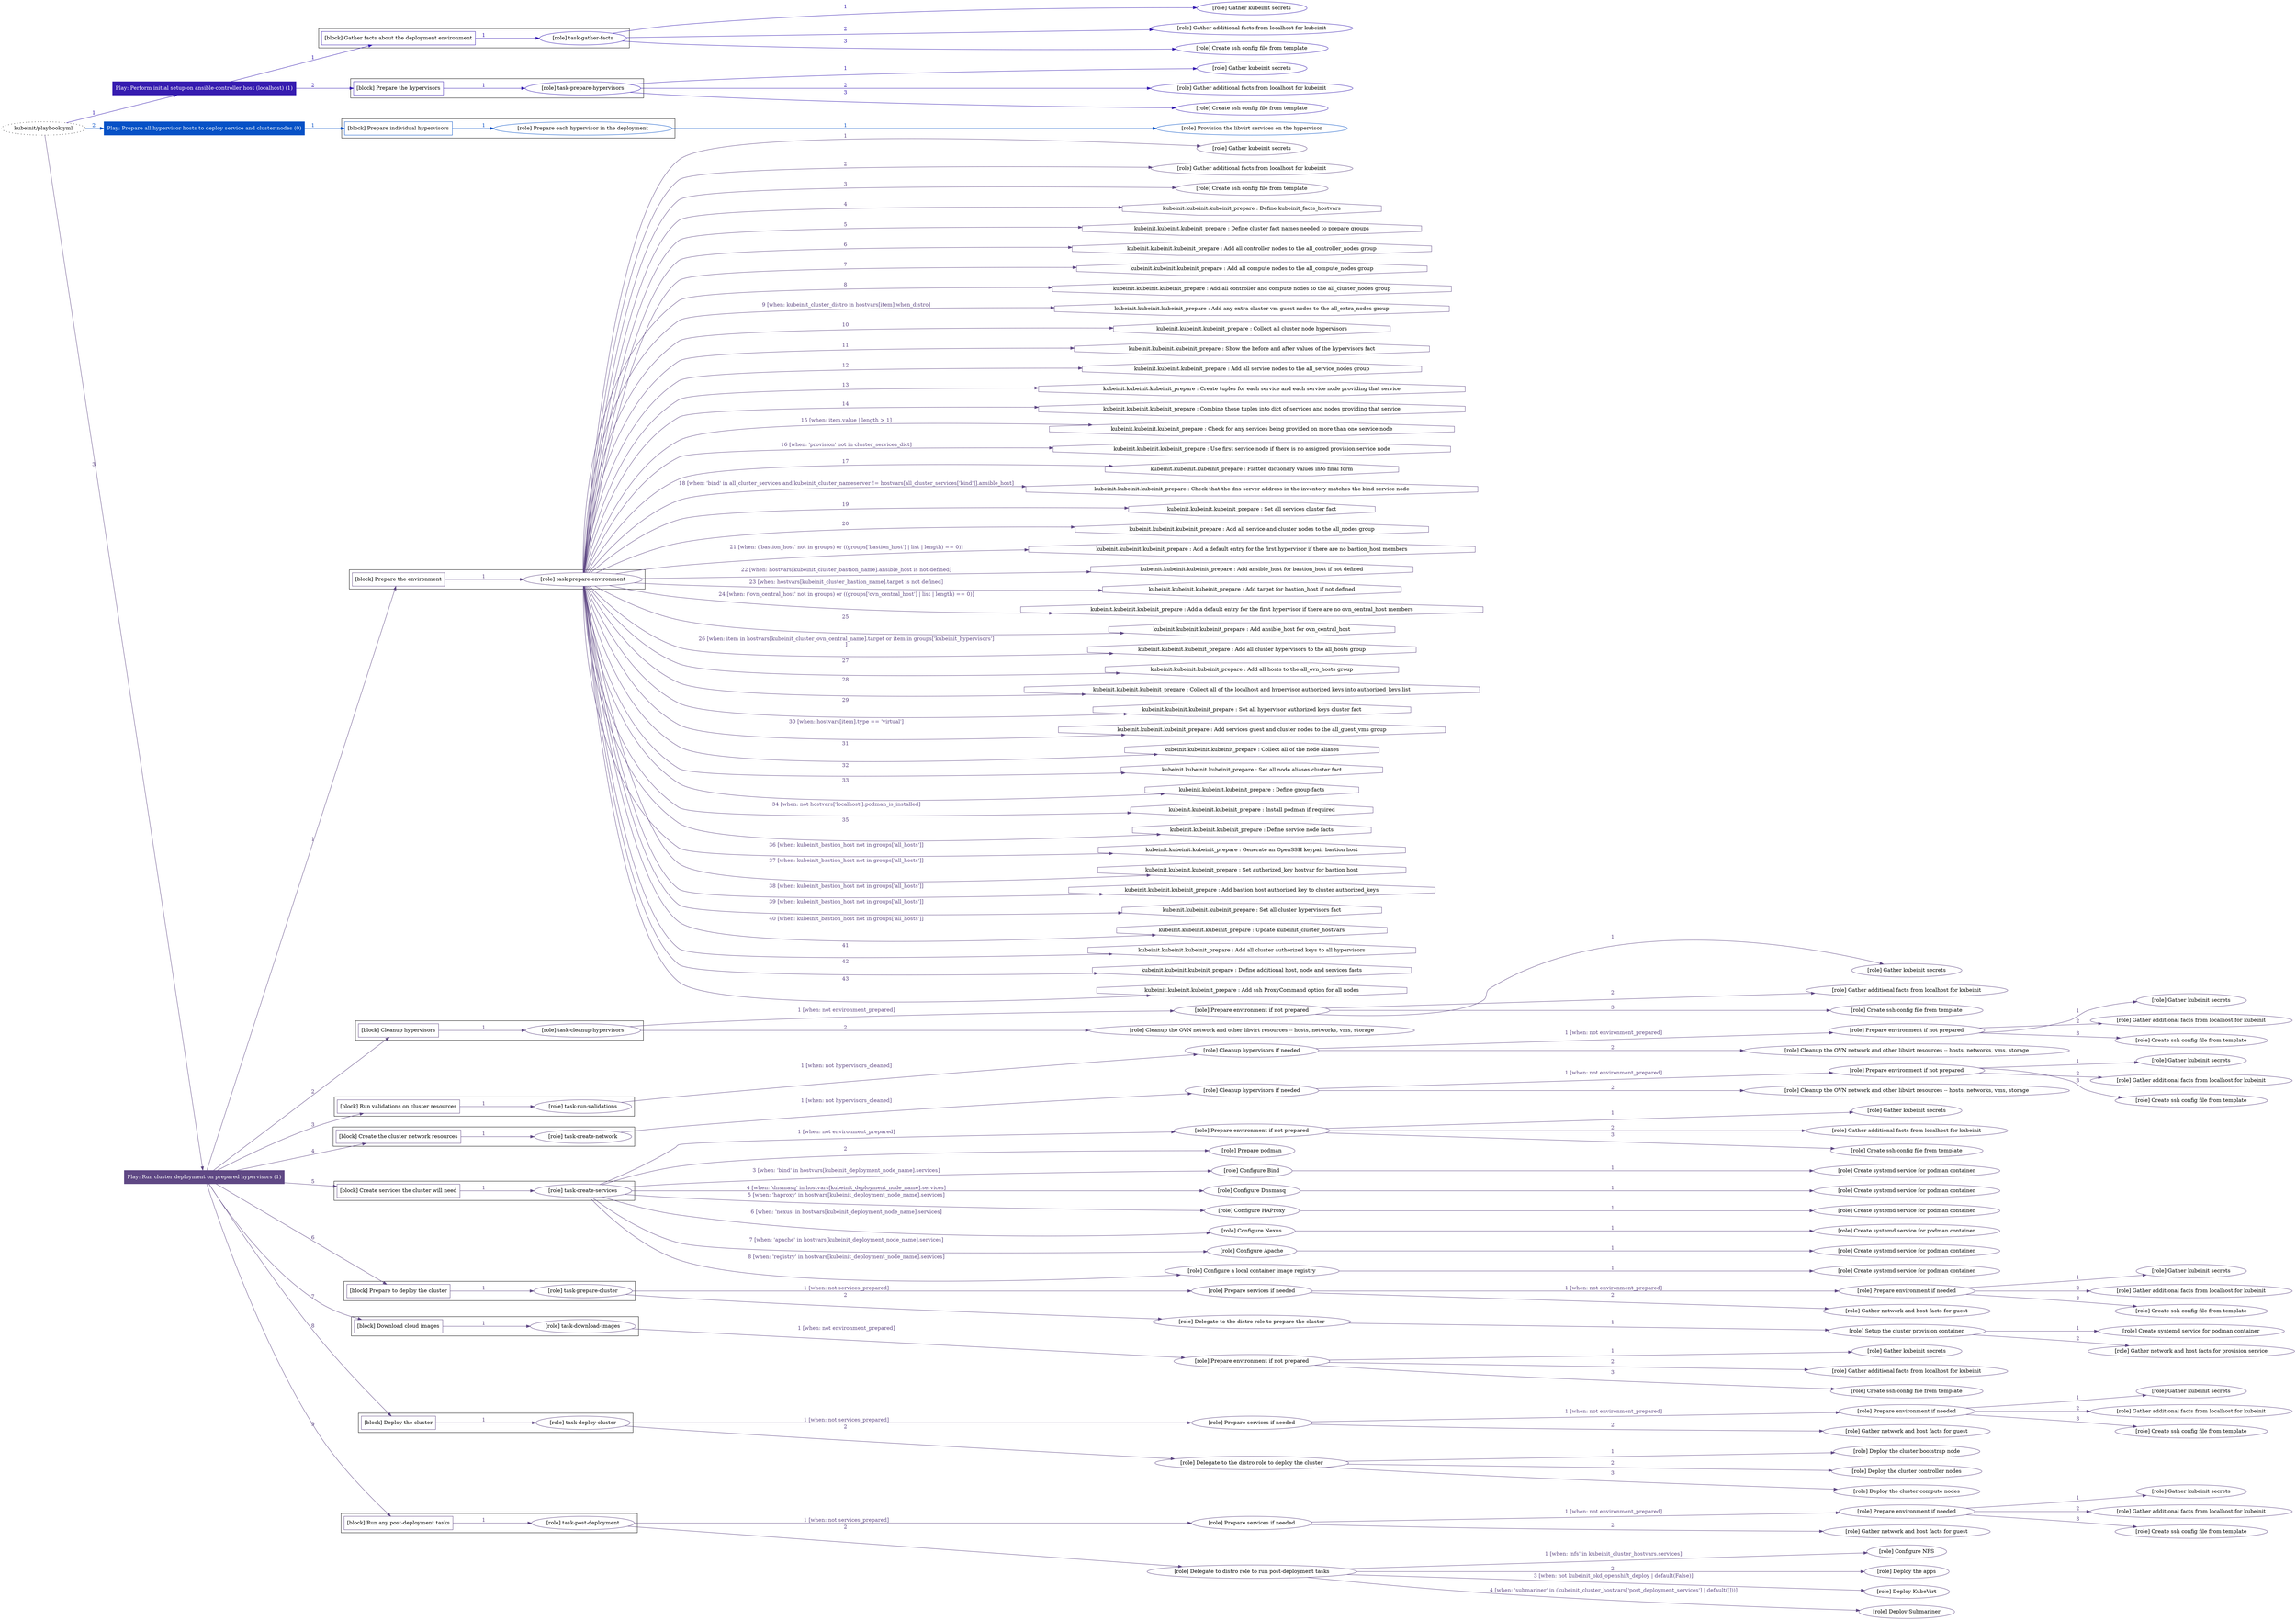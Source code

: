 digraph {
	graph [concentrate=true ordering=in rankdir=LR ratio=fill]
	edge [esep=5 sep=10]
	"kubeinit/playbook.yml" [URL="/home/runner/work/kubeinit/kubeinit/kubeinit/playbook.yml" id=playbook_eea79d3f style=dotted]
	play_3ccafed9 [label="Play: Perform initial setup on ansible-controller host (localhost) (1)" URL="/home/runner/work/kubeinit/kubeinit/kubeinit/playbook.yml" color="#361cb0" fontcolor="#ffffff" id=play_3ccafed9 shape=box style=filled tooltip=localhost]
	"kubeinit/playbook.yml" -> play_3ccafed9 [label="1 " color="#361cb0" fontcolor="#361cb0" id=edge_a2b86c3b labeltooltip="1 " tooltip="1 "]
	subgraph "Gather kubeinit secrets" {
		role_9bd454aa [label="[role] Gather kubeinit secrets" URL="/home/runner/.ansible/collections/ansible_collections/kubeinit/kubeinit/roles/kubeinit_prepare/tasks/gather_kubeinit_facts.yml" color="#361cb0" id=role_9bd454aa tooltip="Gather kubeinit secrets"]
	}
	subgraph "Gather additional facts from localhost for kubeinit" {
		role_723b84c3 [label="[role] Gather additional facts from localhost for kubeinit" URL="/home/runner/.ansible/collections/ansible_collections/kubeinit/kubeinit/roles/kubeinit_prepare/tasks/gather_kubeinit_facts.yml" color="#361cb0" id=role_723b84c3 tooltip="Gather additional facts from localhost for kubeinit"]
	}
	subgraph "Create ssh config file from template" {
		role_84c88e17 [label="[role] Create ssh config file from template" URL="/home/runner/.ansible/collections/ansible_collections/kubeinit/kubeinit/roles/kubeinit_prepare/tasks/gather_kubeinit_facts.yml" color="#361cb0" id=role_84c88e17 tooltip="Create ssh config file from template"]
	}
	subgraph "task-gather-facts" {
		role_aafa631b [label="[role] task-gather-facts" URL="/home/runner/work/kubeinit/kubeinit/kubeinit/playbook.yml" color="#361cb0" id=role_aafa631b tooltip="task-gather-facts"]
		role_aafa631b -> role_9bd454aa [label="1 " color="#361cb0" fontcolor="#361cb0" id=edge_9adccc3c labeltooltip="1 " tooltip="1 "]
		role_aafa631b -> role_723b84c3 [label="2 " color="#361cb0" fontcolor="#361cb0" id=edge_a73fa6a1 labeltooltip="2 " tooltip="2 "]
		role_aafa631b -> role_84c88e17 [label="3 " color="#361cb0" fontcolor="#361cb0" id=edge_424feed5 labeltooltip="3 " tooltip="3 "]
	}
	subgraph "Gather kubeinit secrets" {
		role_d54a0c15 [label="[role] Gather kubeinit secrets" URL="/home/runner/.ansible/collections/ansible_collections/kubeinit/kubeinit/roles/kubeinit_prepare/tasks/gather_kubeinit_facts.yml" color="#361cb0" id=role_d54a0c15 tooltip="Gather kubeinit secrets"]
	}
	subgraph "Gather additional facts from localhost for kubeinit" {
		role_c7854660 [label="[role] Gather additional facts from localhost for kubeinit" URL="/home/runner/.ansible/collections/ansible_collections/kubeinit/kubeinit/roles/kubeinit_prepare/tasks/gather_kubeinit_facts.yml" color="#361cb0" id=role_c7854660 tooltip="Gather additional facts from localhost for kubeinit"]
	}
	subgraph "Create ssh config file from template" {
		role_43650f70 [label="[role] Create ssh config file from template" URL="/home/runner/.ansible/collections/ansible_collections/kubeinit/kubeinit/roles/kubeinit_prepare/tasks/gather_kubeinit_facts.yml" color="#361cb0" id=role_43650f70 tooltip="Create ssh config file from template"]
	}
	subgraph "task-prepare-hypervisors" {
		role_88186672 [label="[role] task-prepare-hypervisors" URL="/home/runner/work/kubeinit/kubeinit/kubeinit/playbook.yml" color="#361cb0" id=role_88186672 tooltip="task-prepare-hypervisors"]
		role_88186672 -> role_d54a0c15 [label="1 " color="#361cb0" fontcolor="#361cb0" id=edge_2719a051 labeltooltip="1 " tooltip="1 "]
		role_88186672 -> role_c7854660 [label="2 " color="#361cb0" fontcolor="#361cb0" id=edge_3ce441f7 labeltooltip="2 " tooltip="2 "]
		role_88186672 -> role_43650f70 [label="3 " color="#361cb0" fontcolor="#361cb0" id=edge_abf0038f labeltooltip="3 " tooltip="3 "]
	}
	subgraph "Play: Perform initial setup on ansible-controller host (localhost) (1)" {
		play_3ccafed9 -> block_797ccebf [label=1 color="#361cb0" fontcolor="#361cb0" id=edge_919d9ba8 labeltooltip=1 tooltip=1]
		subgraph cluster_block_797ccebf {
			block_797ccebf [label="[block] Gather facts about the deployment environment" URL="/home/runner/work/kubeinit/kubeinit/kubeinit/playbook.yml" color="#361cb0" id=block_797ccebf labeltooltip="Gather facts about the deployment environment" shape=box tooltip="Gather facts about the deployment environment"]
			block_797ccebf -> role_aafa631b [label="1 " color="#361cb0" fontcolor="#361cb0" id=edge_7c9e5df2 labeltooltip="1 " tooltip="1 "]
		}
		play_3ccafed9 -> block_be3063b6 [label=2 color="#361cb0" fontcolor="#361cb0" id=edge_3463fc84 labeltooltip=2 tooltip=2]
		subgraph cluster_block_be3063b6 {
			block_be3063b6 [label="[block] Prepare the hypervisors" URL="/home/runner/work/kubeinit/kubeinit/kubeinit/playbook.yml" color="#361cb0" id=block_be3063b6 labeltooltip="Prepare the hypervisors" shape=box tooltip="Prepare the hypervisors"]
			block_be3063b6 -> role_88186672 [label="1 " color="#361cb0" fontcolor="#361cb0" id=edge_401cac2c labeltooltip="1 " tooltip="1 "]
		}
	}
	play_30c664fb [label="Play: Prepare all hypervisor hosts to deploy service and cluster nodes (0)" URL="/home/runner/work/kubeinit/kubeinit/kubeinit/playbook.yml" color="#0651c6" fontcolor="#ffffff" id=play_30c664fb shape=box style=filled tooltip="Play: Prepare all hypervisor hosts to deploy service and cluster nodes (0)"]
	"kubeinit/playbook.yml" -> play_30c664fb [label="2 " color="#0651c6" fontcolor="#0651c6" id=edge_03757398 labeltooltip="2 " tooltip="2 "]
	subgraph "Provision the libvirt services on the hypervisor" {
		role_cf3220ba [label="[role] Provision the libvirt services on the hypervisor" URL="/home/runner/.ansible/collections/ansible_collections/kubeinit/kubeinit/roles/kubeinit_prepare/tasks/prepare_hypervisor.yml" color="#0651c6" id=role_cf3220ba tooltip="Provision the libvirt services on the hypervisor"]
	}
	subgraph "Prepare each hypervisor in the deployment" {
		role_c9c33ebb [label="[role] Prepare each hypervisor in the deployment" URL="/home/runner/work/kubeinit/kubeinit/kubeinit/playbook.yml" color="#0651c6" id=role_c9c33ebb tooltip="Prepare each hypervisor in the deployment"]
		role_c9c33ebb -> role_cf3220ba [label="1 " color="#0651c6" fontcolor="#0651c6" id=edge_e49aff44 labeltooltip="1 " tooltip="1 "]
	}
	subgraph "Play: Prepare all hypervisor hosts to deploy service and cluster nodes (0)" {
		play_30c664fb -> block_5665b98c [label=1 color="#0651c6" fontcolor="#0651c6" id=edge_81a78a09 labeltooltip=1 tooltip=1]
		subgraph cluster_block_5665b98c {
			block_5665b98c [label="[block] Prepare individual hypervisors" URL="/home/runner/work/kubeinit/kubeinit/kubeinit/playbook.yml" color="#0651c6" id=block_5665b98c labeltooltip="Prepare individual hypervisors" shape=box tooltip="Prepare individual hypervisors"]
			block_5665b98c -> role_c9c33ebb [label="1 " color="#0651c6" fontcolor="#0651c6" id=edge_31613cc8 labeltooltip="1 " tooltip="1 "]
		}
	}
	play_ce50e749 [label="Play: Run cluster deployment on prepared hypervisors (1)" URL="/home/runner/work/kubeinit/kubeinit/kubeinit/playbook.yml" color="#5f4884" fontcolor="#ffffff" id=play_ce50e749 shape=box style=filled tooltip=localhost]
	"kubeinit/playbook.yml" -> play_ce50e749 [label="3 " color="#5f4884" fontcolor="#5f4884" id=edge_e9831218 labeltooltip="3 " tooltip="3 "]
	subgraph "Gather kubeinit secrets" {
		role_3eaca3ce [label="[role] Gather kubeinit secrets" URL="/home/runner/.ansible/collections/ansible_collections/kubeinit/kubeinit/roles/kubeinit_prepare/tasks/gather_kubeinit_facts.yml" color="#5f4884" id=role_3eaca3ce tooltip="Gather kubeinit secrets"]
	}
	subgraph "Gather additional facts from localhost for kubeinit" {
		role_507ef0ee [label="[role] Gather additional facts from localhost for kubeinit" URL="/home/runner/.ansible/collections/ansible_collections/kubeinit/kubeinit/roles/kubeinit_prepare/tasks/gather_kubeinit_facts.yml" color="#5f4884" id=role_507ef0ee tooltip="Gather additional facts from localhost for kubeinit"]
	}
	subgraph "Create ssh config file from template" {
		role_11e716b5 [label="[role] Create ssh config file from template" URL="/home/runner/.ansible/collections/ansible_collections/kubeinit/kubeinit/roles/kubeinit_prepare/tasks/gather_kubeinit_facts.yml" color="#5f4884" id=role_11e716b5 tooltip="Create ssh config file from template"]
	}
	subgraph "task-prepare-environment" {
		role_f5ef92c1 [label="[role] task-prepare-environment" URL="/home/runner/work/kubeinit/kubeinit/kubeinit/playbook.yml" color="#5f4884" id=role_f5ef92c1 tooltip="task-prepare-environment"]
		role_f5ef92c1 -> role_3eaca3ce [label="1 " color="#5f4884" fontcolor="#5f4884" id=edge_5a3a82aa labeltooltip="1 " tooltip="1 "]
		role_f5ef92c1 -> role_507ef0ee [label="2 " color="#5f4884" fontcolor="#5f4884" id=edge_cdeef64e labeltooltip="2 " tooltip="2 "]
		role_f5ef92c1 -> role_11e716b5 [label="3 " color="#5f4884" fontcolor="#5f4884" id=edge_4b6eb72d labeltooltip="3 " tooltip="3 "]
		task_7ca575eb [label="kubeinit.kubeinit.kubeinit_prepare : Define kubeinit_facts_hostvars" URL="/home/runner/.ansible/collections/ansible_collections/kubeinit/kubeinit/roles/kubeinit_prepare/tasks/main.yml" color="#5f4884" id=task_7ca575eb shape=octagon tooltip="kubeinit.kubeinit.kubeinit_prepare : Define kubeinit_facts_hostvars"]
		role_f5ef92c1 -> task_7ca575eb [label="4 " color="#5f4884" fontcolor="#5f4884" id=edge_6e9e3c2c labeltooltip="4 " tooltip="4 "]
		task_e8152014 [label="kubeinit.kubeinit.kubeinit_prepare : Define cluster fact names needed to prepare groups" URL="/home/runner/.ansible/collections/ansible_collections/kubeinit/kubeinit/roles/kubeinit_prepare/tasks/main.yml" color="#5f4884" id=task_e8152014 shape=octagon tooltip="kubeinit.kubeinit.kubeinit_prepare : Define cluster fact names needed to prepare groups"]
		role_f5ef92c1 -> task_e8152014 [label="5 " color="#5f4884" fontcolor="#5f4884" id=edge_0131435e labeltooltip="5 " tooltip="5 "]
		task_028f0104 [label="kubeinit.kubeinit.kubeinit_prepare : Add all controller nodes to the all_controller_nodes group" URL="/home/runner/.ansible/collections/ansible_collections/kubeinit/kubeinit/roles/kubeinit_prepare/tasks/prepare_groups.yml" color="#5f4884" id=task_028f0104 shape=octagon tooltip="kubeinit.kubeinit.kubeinit_prepare : Add all controller nodes to the all_controller_nodes group"]
		role_f5ef92c1 -> task_028f0104 [label="6 " color="#5f4884" fontcolor="#5f4884" id=edge_30b68f8a labeltooltip="6 " tooltip="6 "]
		task_fd3b0000 [label="kubeinit.kubeinit.kubeinit_prepare : Add all compute nodes to the all_compute_nodes group" URL="/home/runner/.ansible/collections/ansible_collections/kubeinit/kubeinit/roles/kubeinit_prepare/tasks/prepare_groups.yml" color="#5f4884" id=task_fd3b0000 shape=octagon tooltip="kubeinit.kubeinit.kubeinit_prepare : Add all compute nodes to the all_compute_nodes group"]
		role_f5ef92c1 -> task_fd3b0000 [label="7 " color="#5f4884" fontcolor="#5f4884" id=edge_d4a98c7e labeltooltip="7 " tooltip="7 "]
		task_68d7d4d7 [label="kubeinit.kubeinit.kubeinit_prepare : Add all controller and compute nodes to the all_cluster_nodes group" URL="/home/runner/.ansible/collections/ansible_collections/kubeinit/kubeinit/roles/kubeinit_prepare/tasks/prepare_groups.yml" color="#5f4884" id=task_68d7d4d7 shape=octagon tooltip="kubeinit.kubeinit.kubeinit_prepare : Add all controller and compute nodes to the all_cluster_nodes group"]
		role_f5ef92c1 -> task_68d7d4d7 [label="8 " color="#5f4884" fontcolor="#5f4884" id=edge_5ab04845 labeltooltip="8 " tooltip="8 "]
		task_e3904bd7 [label="kubeinit.kubeinit.kubeinit_prepare : Add any extra cluster vm guest nodes to the all_extra_nodes group" URL="/home/runner/.ansible/collections/ansible_collections/kubeinit/kubeinit/roles/kubeinit_prepare/tasks/prepare_groups.yml" color="#5f4884" id=task_e3904bd7 shape=octagon tooltip="kubeinit.kubeinit.kubeinit_prepare : Add any extra cluster vm guest nodes to the all_extra_nodes group"]
		role_f5ef92c1 -> task_e3904bd7 [label="9 [when: kubeinit_cluster_distro in hostvars[item].when_distro]" color="#5f4884" fontcolor="#5f4884" id=edge_b406a584 labeltooltip="9 [when: kubeinit_cluster_distro in hostvars[item].when_distro]" tooltip="9 [when: kubeinit_cluster_distro in hostvars[item].when_distro]"]
		task_efc096a3 [label="kubeinit.kubeinit.kubeinit_prepare : Collect all cluster node hypervisors" URL="/home/runner/.ansible/collections/ansible_collections/kubeinit/kubeinit/roles/kubeinit_prepare/tasks/prepare_groups.yml" color="#5f4884" id=task_efc096a3 shape=octagon tooltip="kubeinit.kubeinit.kubeinit_prepare : Collect all cluster node hypervisors"]
		role_f5ef92c1 -> task_efc096a3 [label="10 " color="#5f4884" fontcolor="#5f4884" id=edge_ef407f5a labeltooltip="10 " tooltip="10 "]
		task_45b43842 [label="kubeinit.kubeinit.kubeinit_prepare : Show the before and after values of the hypervisors fact" URL="/home/runner/.ansible/collections/ansible_collections/kubeinit/kubeinit/roles/kubeinit_prepare/tasks/prepare_groups.yml" color="#5f4884" id=task_45b43842 shape=octagon tooltip="kubeinit.kubeinit.kubeinit_prepare : Show the before and after values of the hypervisors fact"]
		role_f5ef92c1 -> task_45b43842 [label="11 " color="#5f4884" fontcolor="#5f4884" id=edge_20a0b2e4 labeltooltip="11 " tooltip="11 "]
		task_c59ad9f8 [label="kubeinit.kubeinit.kubeinit_prepare : Add all service nodes to the all_service_nodes group" URL="/home/runner/.ansible/collections/ansible_collections/kubeinit/kubeinit/roles/kubeinit_prepare/tasks/prepare_groups.yml" color="#5f4884" id=task_c59ad9f8 shape=octagon tooltip="kubeinit.kubeinit.kubeinit_prepare : Add all service nodes to the all_service_nodes group"]
		role_f5ef92c1 -> task_c59ad9f8 [label="12 " color="#5f4884" fontcolor="#5f4884" id=edge_3b19bb42 labeltooltip="12 " tooltip="12 "]
		task_c37c7074 [label="kubeinit.kubeinit.kubeinit_prepare : Create tuples for each service and each service node providing that service" URL="/home/runner/.ansible/collections/ansible_collections/kubeinit/kubeinit/roles/kubeinit_prepare/tasks/prepare_groups.yml" color="#5f4884" id=task_c37c7074 shape=octagon tooltip="kubeinit.kubeinit.kubeinit_prepare : Create tuples for each service and each service node providing that service"]
		role_f5ef92c1 -> task_c37c7074 [label="13 " color="#5f4884" fontcolor="#5f4884" id=edge_abd9e34b labeltooltip="13 " tooltip="13 "]
		task_e190f6be [label="kubeinit.kubeinit.kubeinit_prepare : Combine those tuples into dict of services and nodes providing that service" URL="/home/runner/.ansible/collections/ansible_collections/kubeinit/kubeinit/roles/kubeinit_prepare/tasks/prepare_groups.yml" color="#5f4884" id=task_e190f6be shape=octagon tooltip="kubeinit.kubeinit.kubeinit_prepare : Combine those tuples into dict of services and nodes providing that service"]
		role_f5ef92c1 -> task_e190f6be [label="14 " color="#5f4884" fontcolor="#5f4884" id=edge_ddf2306a labeltooltip="14 " tooltip="14 "]
		task_e9160a7b [label="kubeinit.kubeinit.kubeinit_prepare : Check for any services being provided on more than one service node" URL="/home/runner/.ansible/collections/ansible_collections/kubeinit/kubeinit/roles/kubeinit_prepare/tasks/prepare_groups.yml" color="#5f4884" id=task_e9160a7b shape=octagon tooltip="kubeinit.kubeinit.kubeinit_prepare : Check for any services being provided on more than one service node"]
		role_f5ef92c1 -> task_e9160a7b [label="15 [when: item.value | length > 1]" color="#5f4884" fontcolor="#5f4884" id=edge_7888d98c labeltooltip="15 [when: item.value | length > 1]" tooltip="15 [when: item.value | length > 1]"]
		task_2571f74f [label="kubeinit.kubeinit.kubeinit_prepare : Use first service node if there is no assigned provision service node" URL="/home/runner/.ansible/collections/ansible_collections/kubeinit/kubeinit/roles/kubeinit_prepare/tasks/prepare_groups.yml" color="#5f4884" id=task_2571f74f shape=octagon tooltip="kubeinit.kubeinit.kubeinit_prepare : Use first service node if there is no assigned provision service node"]
		role_f5ef92c1 -> task_2571f74f [label="16 [when: 'provision' not in cluster_services_dict]" color="#5f4884" fontcolor="#5f4884" id=edge_ab5a161c labeltooltip="16 [when: 'provision' not in cluster_services_dict]" tooltip="16 [when: 'provision' not in cluster_services_dict]"]
		task_347583d2 [label="kubeinit.kubeinit.kubeinit_prepare : Flatten dictionary values into final form" URL="/home/runner/.ansible/collections/ansible_collections/kubeinit/kubeinit/roles/kubeinit_prepare/tasks/prepare_groups.yml" color="#5f4884" id=task_347583d2 shape=octagon tooltip="kubeinit.kubeinit.kubeinit_prepare : Flatten dictionary values into final form"]
		role_f5ef92c1 -> task_347583d2 [label="17 " color="#5f4884" fontcolor="#5f4884" id=edge_d2ba476c labeltooltip="17 " tooltip="17 "]
		task_fcafadb4 [label="kubeinit.kubeinit.kubeinit_prepare : Check that the dns server address in the inventory matches the bind service node" URL="/home/runner/.ansible/collections/ansible_collections/kubeinit/kubeinit/roles/kubeinit_prepare/tasks/prepare_groups.yml" color="#5f4884" id=task_fcafadb4 shape=octagon tooltip="kubeinit.kubeinit.kubeinit_prepare : Check that the dns server address in the inventory matches the bind service node"]
		role_f5ef92c1 -> task_fcafadb4 [label="18 [when: 'bind' in all_cluster_services and kubeinit_cluster_nameserver != hostvars[all_cluster_services['bind']].ansible_host]" color="#5f4884" fontcolor="#5f4884" id=edge_40881e89 labeltooltip="18 [when: 'bind' in all_cluster_services and kubeinit_cluster_nameserver != hostvars[all_cluster_services['bind']].ansible_host]" tooltip="18 [when: 'bind' in all_cluster_services and kubeinit_cluster_nameserver != hostvars[all_cluster_services['bind']].ansible_host]"]
		task_d09bf960 [label="kubeinit.kubeinit.kubeinit_prepare : Set all services cluster fact" URL="/home/runner/.ansible/collections/ansible_collections/kubeinit/kubeinit/roles/kubeinit_prepare/tasks/prepare_groups.yml" color="#5f4884" id=task_d09bf960 shape=octagon tooltip="kubeinit.kubeinit.kubeinit_prepare : Set all services cluster fact"]
		role_f5ef92c1 -> task_d09bf960 [label="19 " color="#5f4884" fontcolor="#5f4884" id=edge_918988f7 labeltooltip="19 " tooltip="19 "]
		task_a6ee2fc1 [label="kubeinit.kubeinit.kubeinit_prepare : Add all service and cluster nodes to the all_nodes group" URL="/home/runner/.ansible/collections/ansible_collections/kubeinit/kubeinit/roles/kubeinit_prepare/tasks/prepare_groups.yml" color="#5f4884" id=task_a6ee2fc1 shape=octagon tooltip="kubeinit.kubeinit.kubeinit_prepare : Add all service and cluster nodes to the all_nodes group"]
		role_f5ef92c1 -> task_a6ee2fc1 [label="20 " color="#5f4884" fontcolor="#5f4884" id=edge_77edb3de labeltooltip="20 " tooltip="20 "]
		task_9178b6ec [label="kubeinit.kubeinit.kubeinit_prepare : Add a default entry for the first hypervisor if there are no bastion_host members" URL="/home/runner/.ansible/collections/ansible_collections/kubeinit/kubeinit/roles/kubeinit_prepare/tasks/prepare_groups.yml" color="#5f4884" id=task_9178b6ec shape=octagon tooltip="kubeinit.kubeinit.kubeinit_prepare : Add a default entry for the first hypervisor if there are no bastion_host members"]
		role_f5ef92c1 -> task_9178b6ec [label="21 [when: ('bastion_host' not in groups) or ((groups['bastion_host'] | list | length) == 0)]" color="#5f4884" fontcolor="#5f4884" id=edge_b61ebea8 labeltooltip="21 [when: ('bastion_host' not in groups) or ((groups['bastion_host'] | list | length) == 0)]" tooltip="21 [when: ('bastion_host' not in groups) or ((groups['bastion_host'] | list | length) == 0)]"]
		task_f71b3c5e [label="kubeinit.kubeinit.kubeinit_prepare : Add ansible_host for bastion_host if not defined" URL="/home/runner/.ansible/collections/ansible_collections/kubeinit/kubeinit/roles/kubeinit_prepare/tasks/prepare_groups.yml" color="#5f4884" id=task_f71b3c5e shape=octagon tooltip="kubeinit.kubeinit.kubeinit_prepare : Add ansible_host for bastion_host if not defined"]
		role_f5ef92c1 -> task_f71b3c5e [label="22 [when: hostvars[kubeinit_cluster_bastion_name].ansible_host is not defined]" color="#5f4884" fontcolor="#5f4884" id=edge_5b7c61e0 labeltooltip="22 [when: hostvars[kubeinit_cluster_bastion_name].ansible_host is not defined]" tooltip="22 [when: hostvars[kubeinit_cluster_bastion_name].ansible_host is not defined]"]
		task_6bd14a31 [label="kubeinit.kubeinit.kubeinit_prepare : Add target for bastion_host if not defined" URL="/home/runner/.ansible/collections/ansible_collections/kubeinit/kubeinit/roles/kubeinit_prepare/tasks/prepare_groups.yml" color="#5f4884" id=task_6bd14a31 shape=octagon tooltip="kubeinit.kubeinit.kubeinit_prepare : Add target for bastion_host if not defined"]
		role_f5ef92c1 -> task_6bd14a31 [label="23 [when: hostvars[kubeinit_cluster_bastion_name].target is not defined]" color="#5f4884" fontcolor="#5f4884" id=edge_28860cdd labeltooltip="23 [when: hostvars[kubeinit_cluster_bastion_name].target is not defined]" tooltip="23 [when: hostvars[kubeinit_cluster_bastion_name].target is not defined]"]
		task_dbdde866 [label="kubeinit.kubeinit.kubeinit_prepare : Add a default entry for the first hypervisor if there are no ovn_central_host members" URL="/home/runner/.ansible/collections/ansible_collections/kubeinit/kubeinit/roles/kubeinit_prepare/tasks/prepare_groups.yml" color="#5f4884" id=task_dbdde866 shape=octagon tooltip="kubeinit.kubeinit.kubeinit_prepare : Add a default entry for the first hypervisor if there are no ovn_central_host members"]
		role_f5ef92c1 -> task_dbdde866 [label="24 [when: ('ovn_central_host' not in groups) or ((groups['ovn_central_host'] | list | length) == 0)]" color="#5f4884" fontcolor="#5f4884" id=edge_6b4e6ba6 labeltooltip="24 [when: ('ovn_central_host' not in groups) or ((groups['ovn_central_host'] | list | length) == 0)]" tooltip="24 [when: ('ovn_central_host' not in groups) or ((groups['ovn_central_host'] | list | length) == 0)]"]
		task_a02f8223 [label="kubeinit.kubeinit.kubeinit_prepare : Add ansible_host for ovn_central_host" URL="/home/runner/.ansible/collections/ansible_collections/kubeinit/kubeinit/roles/kubeinit_prepare/tasks/prepare_groups.yml" color="#5f4884" id=task_a02f8223 shape=octagon tooltip="kubeinit.kubeinit.kubeinit_prepare : Add ansible_host for ovn_central_host"]
		role_f5ef92c1 -> task_a02f8223 [label="25 " color="#5f4884" fontcolor="#5f4884" id=edge_ef801ff9 labeltooltip="25 " tooltip="25 "]
		task_b9dc6977 [label="kubeinit.kubeinit.kubeinit_prepare : Add all cluster hypervisors to the all_hosts group" URL="/home/runner/.ansible/collections/ansible_collections/kubeinit/kubeinit/roles/kubeinit_prepare/tasks/prepare_groups.yml" color="#5f4884" id=task_b9dc6977 shape=octagon tooltip="kubeinit.kubeinit.kubeinit_prepare : Add all cluster hypervisors to the all_hosts group"]
		role_f5ef92c1 -> task_b9dc6977 [label="26 [when: item in hostvars[kubeinit_cluster_ovn_central_name].target or item in groups['kubeinit_hypervisors']
]" color="#5f4884" fontcolor="#5f4884" id=edge_1a411dbc labeltooltip="26 [when: item in hostvars[kubeinit_cluster_ovn_central_name].target or item in groups['kubeinit_hypervisors']
]" tooltip="26 [when: item in hostvars[kubeinit_cluster_ovn_central_name].target or item in groups['kubeinit_hypervisors']
]"]
		task_bba2b14f [label="kubeinit.kubeinit.kubeinit_prepare : Add all hosts to the all_ovn_hosts group" URL="/home/runner/.ansible/collections/ansible_collections/kubeinit/kubeinit/roles/kubeinit_prepare/tasks/prepare_groups.yml" color="#5f4884" id=task_bba2b14f shape=octagon tooltip="kubeinit.kubeinit.kubeinit_prepare : Add all hosts to the all_ovn_hosts group"]
		role_f5ef92c1 -> task_bba2b14f [label="27 " color="#5f4884" fontcolor="#5f4884" id=edge_f9add6f8 labeltooltip="27 " tooltip="27 "]
		task_d66e15e7 [label="kubeinit.kubeinit.kubeinit_prepare : Collect all of the localhost and hypervisor authorized keys into authorized_keys list" URL="/home/runner/.ansible/collections/ansible_collections/kubeinit/kubeinit/roles/kubeinit_prepare/tasks/prepare_groups.yml" color="#5f4884" id=task_d66e15e7 shape=octagon tooltip="kubeinit.kubeinit.kubeinit_prepare : Collect all of the localhost and hypervisor authorized keys into authorized_keys list"]
		role_f5ef92c1 -> task_d66e15e7 [label="28 " color="#5f4884" fontcolor="#5f4884" id=edge_ddac7a93 labeltooltip="28 " tooltip="28 "]
		task_9012b1e0 [label="kubeinit.kubeinit.kubeinit_prepare : Set all hypervisor authorized keys cluster fact" URL="/home/runner/.ansible/collections/ansible_collections/kubeinit/kubeinit/roles/kubeinit_prepare/tasks/prepare_groups.yml" color="#5f4884" id=task_9012b1e0 shape=octagon tooltip="kubeinit.kubeinit.kubeinit_prepare : Set all hypervisor authorized keys cluster fact"]
		role_f5ef92c1 -> task_9012b1e0 [label="29 " color="#5f4884" fontcolor="#5f4884" id=edge_a2564d56 labeltooltip="29 " tooltip="29 "]
		task_a06c20f7 [label="kubeinit.kubeinit.kubeinit_prepare : Add services guest and cluster nodes to the all_guest_vms group" URL="/home/runner/.ansible/collections/ansible_collections/kubeinit/kubeinit/roles/kubeinit_prepare/tasks/prepare_groups.yml" color="#5f4884" id=task_a06c20f7 shape=octagon tooltip="kubeinit.kubeinit.kubeinit_prepare : Add services guest and cluster nodes to the all_guest_vms group"]
		role_f5ef92c1 -> task_a06c20f7 [label="30 [when: hostvars[item].type == 'virtual']" color="#5f4884" fontcolor="#5f4884" id=edge_7fa34850 labeltooltip="30 [when: hostvars[item].type == 'virtual']" tooltip="30 [when: hostvars[item].type == 'virtual']"]
		task_5a4b7e80 [label="kubeinit.kubeinit.kubeinit_prepare : Collect all of the node aliases" URL="/home/runner/.ansible/collections/ansible_collections/kubeinit/kubeinit/roles/kubeinit_prepare/tasks/prepare_groups.yml" color="#5f4884" id=task_5a4b7e80 shape=octagon tooltip="kubeinit.kubeinit.kubeinit_prepare : Collect all of the node aliases"]
		role_f5ef92c1 -> task_5a4b7e80 [label="31 " color="#5f4884" fontcolor="#5f4884" id=edge_7502edaa labeltooltip="31 " tooltip="31 "]
		task_efcc375f [label="kubeinit.kubeinit.kubeinit_prepare : Set all node aliases cluster fact" URL="/home/runner/.ansible/collections/ansible_collections/kubeinit/kubeinit/roles/kubeinit_prepare/tasks/prepare_groups.yml" color="#5f4884" id=task_efcc375f shape=octagon tooltip="kubeinit.kubeinit.kubeinit_prepare : Set all node aliases cluster fact"]
		role_f5ef92c1 -> task_efcc375f [label="32 " color="#5f4884" fontcolor="#5f4884" id=edge_d1903bc4 labeltooltip="32 " tooltip="32 "]
		task_dc8a8f73 [label="kubeinit.kubeinit.kubeinit_prepare : Define group facts" URL="/home/runner/.ansible/collections/ansible_collections/kubeinit/kubeinit/roles/kubeinit_prepare/tasks/main.yml" color="#5f4884" id=task_dc8a8f73 shape=octagon tooltip="kubeinit.kubeinit.kubeinit_prepare : Define group facts"]
		role_f5ef92c1 -> task_dc8a8f73 [label="33 " color="#5f4884" fontcolor="#5f4884" id=edge_de86f40f labeltooltip="33 " tooltip="33 "]
		task_7bf3600d [label="kubeinit.kubeinit.kubeinit_prepare : Install podman if required" URL="/home/runner/.ansible/collections/ansible_collections/kubeinit/kubeinit/roles/kubeinit_prepare/tasks/main.yml" color="#5f4884" id=task_7bf3600d shape=octagon tooltip="kubeinit.kubeinit.kubeinit_prepare : Install podman if required"]
		role_f5ef92c1 -> task_7bf3600d [label="34 [when: not hostvars['localhost'].podman_is_installed]" color="#5f4884" fontcolor="#5f4884" id=edge_f1346d67 labeltooltip="34 [when: not hostvars['localhost'].podman_is_installed]" tooltip="34 [when: not hostvars['localhost'].podman_is_installed]"]
		task_6b305c16 [label="kubeinit.kubeinit.kubeinit_prepare : Define service node facts" URL="/home/runner/.ansible/collections/ansible_collections/kubeinit/kubeinit/roles/kubeinit_prepare/tasks/main.yml" color="#5f4884" id=task_6b305c16 shape=octagon tooltip="kubeinit.kubeinit.kubeinit_prepare : Define service node facts"]
		role_f5ef92c1 -> task_6b305c16 [label="35 " color="#5f4884" fontcolor="#5f4884" id=edge_4825eb24 labeltooltip="35 " tooltip="35 "]
		task_c808cc5b [label="kubeinit.kubeinit.kubeinit_prepare : Generate an OpenSSH keypair bastion host" URL="/home/runner/.ansible/collections/ansible_collections/kubeinit/kubeinit/roles/kubeinit_prepare/tasks/main.yml" color="#5f4884" id=task_c808cc5b shape=octagon tooltip="kubeinit.kubeinit.kubeinit_prepare : Generate an OpenSSH keypair bastion host"]
		role_f5ef92c1 -> task_c808cc5b [label="36 [when: kubeinit_bastion_host not in groups['all_hosts']]" color="#5f4884" fontcolor="#5f4884" id=edge_335892df labeltooltip="36 [when: kubeinit_bastion_host not in groups['all_hosts']]" tooltip="36 [when: kubeinit_bastion_host not in groups['all_hosts']]"]
		task_6e043374 [label="kubeinit.kubeinit.kubeinit_prepare : Set authorized_key hostvar for bastion host" URL="/home/runner/.ansible/collections/ansible_collections/kubeinit/kubeinit/roles/kubeinit_prepare/tasks/main.yml" color="#5f4884" id=task_6e043374 shape=octagon tooltip="kubeinit.kubeinit.kubeinit_prepare : Set authorized_key hostvar for bastion host"]
		role_f5ef92c1 -> task_6e043374 [label="37 [when: kubeinit_bastion_host not in groups['all_hosts']]" color="#5f4884" fontcolor="#5f4884" id=edge_f7175f27 labeltooltip="37 [when: kubeinit_bastion_host not in groups['all_hosts']]" tooltip="37 [when: kubeinit_bastion_host not in groups['all_hosts']]"]
		task_f6697cf4 [label="kubeinit.kubeinit.kubeinit_prepare : Add bastion host authorized key to cluster authorized_keys" URL="/home/runner/.ansible/collections/ansible_collections/kubeinit/kubeinit/roles/kubeinit_prepare/tasks/main.yml" color="#5f4884" id=task_f6697cf4 shape=octagon tooltip="kubeinit.kubeinit.kubeinit_prepare : Add bastion host authorized key to cluster authorized_keys"]
		role_f5ef92c1 -> task_f6697cf4 [label="38 [when: kubeinit_bastion_host not in groups['all_hosts']]" color="#5f4884" fontcolor="#5f4884" id=edge_814fa48a labeltooltip="38 [when: kubeinit_bastion_host not in groups['all_hosts']]" tooltip="38 [when: kubeinit_bastion_host not in groups['all_hosts']]"]
		task_8c0b0ac8 [label="kubeinit.kubeinit.kubeinit_prepare : Set all cluster hypervisors fact" URL="/home/runner/.ansible/collections/ansible_collections/kubeinit/kubeinit/roles/kubeinit_prepare/tasks/main.yml" color="#5f4884" id=task_8c0b0ac8 shape=octagon tooltip="kubeinit.kubeinit.kubeinit_prepare : Set all cluster hypervisors fact"]
		role_f5ef92c1 -> task_8c0b0ac8 [label="39 [when: kubeinit_bastion_host not in groups['all_hosts']]" color="#5f4884" fontcolor="#5f4884" id=edge_4fc57a2e labeltooltip="39 [when: kubeinit_bastion_host not in groups['all_hosts']]" tooltip="39 [when: kubeinit_bastion_host not in groups['all_hosts']]"]
		task_c814aa58 [label="kubeinit.kubeinit.kubeinit_prepare : Update kubeinit_cluster_hostvars" URL="/home/runner/.ansible/collections/ansible_collections/kubeinit/kubeinit/roles/kubeinit_prepare/tasks/main.yml" color="#5f4884" id=task_c814aa58 shape=octagon tooltip="kubeinit.kubeinit.kubeinit_prepare : Update kubeinit_cluster_hostvars"]
		role_f5ef92c1 -> task_c814aa58 [label="40 [when: kubeinit_bastion_host not in groups['all_hosts']]" color="#5f4884" fontcolor="#5f4884" id=edge_f033e47d labeltooltip="40 [when: kubeinit_bastion_host not in groups['all_hosts']]" tooltip="40 [when: kubeinit_bastion_host not in groups['all_hosts']]"]
		task_a5e6290d [label="kubeinit.kubeinit.kubeinit_prepare : Add all cluster authorized keys to all hypervisors" URL="/home/runner/.ansible/collections/ansible_collections/kubeinit/kubeinit/roles/kubeinit_prepare/tasks/main.yml" color="#5f4884" id=task_a5e6290d shape=octagon tooltip="kubeinit.kubeinit.kubeinit_prepare : Add all cluster authorized keys to all hypervisors"]
		role_f5ef92c1 -> task_a5e6290d [label="41 " color="#5f4884" fontcolor="#5f4884" id=edge_885b9b42 labeltooltip="41 " tooltip="41 "]
		task_9d482f72 [label="kubeinit.kubeinit.kubeinit_prepare : Define additional host, node and services facts" URL="/home/runner/.ansible/collections/ansible_collections/kubeinit/kubeinit/roles/kubeinit_prepare/tasks/main.yml" color="#5f4884" id=task_9d482f72 shape=octagon tooltip="kubeinit.kubeinit.kubeinit_prepare : Define additional host, node and services facts"]
		role_f5ef92c1 -> task_9d482f72 [label="42 " color="#5f4884" fontcolor="#5f4884" id=edge_5d119fa1 labeltooltip="42 " tooltip="42 "]
		task_01386c82 [label="kubeinit.kubeinit.kubeinit_prepare : Add ssh ProxyCommand option for all nodes" URL="/home/runner/.ansible/collections/ansible_collections/kubeinit/kubeinit/roles/kubeinit_prepare/tasks/main.yml" color="#5f4884" id=task_01386c82 shape=octagon tooltip="kubeinit.kubeinit.kubeinit_prepare : Add ssh ProxyCommand option for all nodes"]
		role_f5ef92c1 -> task_01386c82 [label="43 " color="#5f4884" fontcolor="#5f4884" id=edge_8d6900a0 labeltooltip="43 " tooltip="43 "]
	}
	subgraph "Gather kubeinit secrets" {
		role_b7963556 [label="[role] Gather kubeinit secrets" URL="/home/runner/.ansible/collections/ansible_collections/kubeinit/kubeinit/roles/kubeinit_prepare/tasks/gather_kubeinit_facts.yml" color="#5f4884" id=role_b7963556 tooltip="Gather kubeinit secrets"]
	}
	subgraph "Gather additional facts from localhost for kubeinit" {
		role_70eaeaf1 [label="[role] Gather additional facts from localhost for kubeinit" URL="/home/runner/.ansible/collections/ansible_collections/kubeinit/kubeinit/roles/kubeinit_prepare/tasks/gather_kubeinit_facts.yml" color="#5f4884" id=role_70eaeaf1 tooltip="Gather additional facts from localhost for kubeinit"]
	}
	subgraph "Create ssh config file from template" {
		role_caa92246 [label="[role] Create ssh config file from template" URL="/home/runner/.ansible/collections/ansible_collections/kubeinit/kubeinit/roles/kubeinit_prepare/tasks/gather_kubeinit_facts.yml" color="#5f4884" id=role_caa92246 tooltip="Create ssh config file from template"]
	}
	subgraph "Prepare environment if not prepared" {
		role_5c4697ec [label="[role] Prepare environment if not prepared" URL="/home/runner/.ansible/collections/ansible_collections/kubeinit/kubeinit/roles/kubeinit_prepare/tasks/cleanup_hypervisors.yml" color="#5f4884" id=role_5c4697ec tooltip="Prepare environment if not prepared"]
		role_5c4697ec -> role_b7963556 [label="1 " color="#5f4884" fontcolor="#5f4884" id=edge_08082cf0 labeltooltip="1 " tooltip="1 "]
		role_5c4697ec -> role_70eaeaf1 [label="2 " color="#5f4884" fontcolor="#5f4884" id=edge_272ce329 labeltooltip="2 " tooltip="2 "]
		role_5c4697ec -> role_caa92246 [label="3 " color="#5f4884" fontcolor="#5f4884" id=edge_308bb761 labeltooltip="3 " tooltip="3 "]
	}
	subgraph "Cleanup the OVN network and other libvirt resources -- hosts, networks, vms, storage" {
		role_b4ccabba [label="[role] Cleanup the OVN network and other libvirt resources -- hosts, networks, vms, storage" URL="/home/runner/.ansible/collections/ansible_collections/kubeinit/kubeinit/roles/kubeinit_prepare/tasks/cleanup_hypervisors.yml" color="#5f4884" id=role_b4ccabba tooltip="Cleanup the OVN network and other libvirt resources -- hosts, networks, vms, storage"]
	}
	subgraph "task-cleanup-hypervisors" {
		role_fd5a3b07 [label="[role] task-cleanup-hypervisors" URL="/home/runner/work/kubeinit/kubeinit/kubeinit/playbook.yml" color="#5f4884" id=role_fd5a3b07 tooltip="task-cleanup-hypervisors"]
		role_fd5a3b07 -> role_5c4697ec [label="1 [when: not environment_prepared]" color="#5f4884" fontcolor="#5f4884" id=edge_91408e2b labeltooltip="1 [when: not environment_prepared]" tooltip="1 [when: not environment_prepared]"]
		role_fd5a3b07 -> role_b4ccabba [label="2 " color="#5f4884" fontcolor="#5f4884" id=edge_6e29951d labeltooltip="2 " tooltip="2 "]
	}
	subgraph "Gather kubeinit secrets" {
		role_30b6ad8c [label="[role] Gather kubeinit secrets" URL="/home/runner/.ansible/collections/ansible_collections/kubeinit/kubeinit/roles/kubeinit_prepare/tasks/gather_kubeinit_facts.yml" color="#5f4884" id=role_30b6ad8c tooltip="Gather kubeinit secrets"]
	}
	subgraph "Gather additional facts from localhost for kubeinit" {
		role_4b9673f4 [label="[role] Gather additional facts from localhost for kubeinit" URL="/home/runner/.ansible/collections/ansible_collections/kubeinit/kubeinit/roles/kubeinit_prepare/tasks/gather_kubeinit_facts.yml" color="#5f4884" id=role_4b9673f4 tooltip="Gather additional facts from localhost for kubeinit"]
	}
	subgraph "Create ssh config file from template" {
		role_59829940 [label="[role] Create ssh config file from template" URL="/home/runner/.ansible/collections/ansible_collections/kubeinit/kubeinit/roles/kubeinit_prepare/tasks/gather_kubeinit_facts.yml" color="#5f4884" id=role_59829940 tooltip="Create ssh config file from template"]
	}
	subgraph "Prepare environment if not prepared" {
		role_1102a992 [label="[role] Prepare environment if not prepared" URL="/home/runner/.ansible/collections/ansible_collections/kubeinit/kubeinit/roles/kubeinit_prepare/tasks/cleanup_hypervisors.yml" color="#5f4884" id=role_1102a992 tooltip="Prepare environment if not prepared"]
		role_1102a992 -> role_30b6ad8c [label="1 " color="#5f4884" fontcolor="#5f4884" id=edge_7441f5b2 labeltooltip="1 " tooltip="1 "]
		role_1102a992 -> role_4b9673f4 [label="2 " color="#5f4884" fontcolor="#5f4884" id=edge_959209b3 labeltooltip="2 " tooltip="2 "]
		role_1102a992 -> role_59829940 [label="3 " color="#5f4884" fontcolor="#5f4884" id=edge_603ad28a labeltooltip="3 " tooltip="3 "]
	}
	subgraph "Cleanup the OVN network and other libvirt resources -- hosts, networks, vms, storage" {
		role_31c69770 [label="[role] Cleanup the OVN network and other libvirt resources -- hosts, networks, vms, storage" URL="/home/runner/.ansible/collections/ansible_collections/kubeinit/kubeinit/roles/kubeinit_prepare/tasks/cleanup_hypervisors.yml" color="#5f4884" id=role_31c69770 tooltip="Cleanup the OVN network and other libvirt resources -- hosts, networks, vms, storage"]
	}
	subgraph "Cleanup hypervisors if needed" {
		role_f6019bc8 [label="[role] Cleanup hypervisors if needed" URL="/home/runner/.ansible/collections/ansible_collections/kubeinit/kubeinit/roles/kubeinit_validations/tasks/main.yml" color="#5f4884" id=role_f6019bc8 tooltip="Cleanup hypervisors if needed"]
		role_f6019bc8 -> role_1102a992 [label="1 [when: not environment_prepared]" color="#5f4884" fontcolor="#5f4884" id=edge_e6b74028 labeltooltip="1 [when: not environment_prepared]" tooltip="1 [when: not environment_prepared]"]
		role_f6019bc8 -> role_31c69770 [label="2 " color="#5f4884" fontcolor="#5f4884" id=edge_ff1f23bf labeltooltip="2 " tooltip="2 "]
	}
	subgraph "task-run-validations" {
		role_002cc9d0 [label="[role] task-run-validations" URL="/home/runner/work/kubeinit/kubeinit/kubeinit/playbook.yml" color="#5f4884" id=role_002cc9d0 tooltip="task-run-validations"]
		role_002cc9d0 -> role_f6019bc8 [label="1 [when: not hypervisors_cleaned]" color="#5f4884" fontcolor="#5f4884" id=edge_23c22878 labeltooltip="1 [when: not hypervisors_cleaned]" tooltip="1 [when: not hypervisors_cleaned]"]
	}
	subgraph "Gather kubeinit secrets" {
		role_fd5c39bd [label="[role] Gather kubeinit secrets" URL="/home/runner/.ansible/collections/ansible_collections/kubeinit/kubeinit/roles/kubeinit_prepare/tasks/gather_kubeinit_facts.yml" color="#5f4884" id=role_fd5c39bd tooltip="Gather kubeinit secrets"]
	}
	subgraph "Gather additional facts from localhost for kubeinit" {
		role_03212cd8 [label="[role] Gather additional facts from localhost for kubeinit" URL="/home/runner/.ansible/collections/ansible_collections/kubeinit/kubeinit/roles/kubeinit_prepare/tasks/gather_kubeinit_facts.yml" color="#5f4884" id=role_03212cd8 tooltip="Gather additional facts from localhost for kubeinit"]
	}
	subgraph "Create ssh config file from template" {
		role_3de2c63c [label="[role] Create ssh config file from template" URL="/home/runner/.ansible/collections/ansible_collections/kubeinit/kubeinit/roles/kubeinit_prepare/tasks/gather_kubeinit_facts.yml" color="#5f4884" id=role_3de2c63c tooltip="Create ssh config file from template"]
	}
	subgraph "Prepare environment if not prepared" {
		role_fad8d42d [label="[role] Prepare environment if not prepared" URL="/home/runner/.ansible/collections/ansible_collections/kubeinit/kubeinit/roles/kubeinit_prepare/tasks/cleanup_hypervisors.yml" color="#5f4884" id=role_fad8d42d tooltip="Prepare environment if not prepared"]
		role_fad8d42d -> role_fd5c39bd [label="1 " color="#5f4884" fontcolor="#5f4884" id=edge_414f5dc5 labeltooltip="1 " tooltip="1 "]
		role_fad8d42d -> role_03212cd8 [label="2 " color="#5f4884" fontcolor="#5f4884" id=edge_af566fb4 labeltooltip="2 " tooltip="2 "]
		role_fad8d42d -> role_3de2c63c [label="3 " color="#5f4884" fontcolor="#5f4884" id=edge_76569960 labeltooltip="3 " tooltip="3 "]
	}
	subgraph "Cleanup the OVN network and other libvirt resources -- hosts, networks, vms, storage" {
		role_80d88004 [label="[role] Cleanup the OVN network and other libvirt resources -- hosts, networks, vms, storage" URL="/home/runner/.ansible/collections/ansible_collections/kubeinit/kubeinit/roles/kubeinit_prepare/tasks/cleanup_hypervisors.yml" color="#5f4884" id=role_80d88004 tooltip="Cleanup the OVN network and other libvirt resources -- hosts, networks, vms, storage"]
	}
	subgraph "Cleanup hypervisors if needed" {
		role_3f3e0213 [label="[role] Cleanup hypervisors if needed" URL="/home/runner/.ansible/collections/ansible_collections/kubeinit/kubeinit/roles/kubeinit_libvirt/tasks/create_network.yml" color="#5f4884" id=role_3f3e0213 tooltip="Cleanup hypervisors if needed"]
		role_3f3e0213 -> role_fad8d42d [label="1 [when: not environment_prepared]" color="#5f4884" fontcolor="#5f4884" id=edge_07989436 labeltooltip="1 [when: not environment_prepared]" tooltip="1 [when: not environment_prepared]"]
		role_3f3e0213 -> role_80d88004 [label="2 " color="#5f4884" fontcolor="#5f4884" id=edge_ff804ead labeltooltip="2 " tooltip="2 "]
	}
	subgraph "task-create-network" {
		role_0d023d46 [label="[role] task-create-network" URL="/home/runner/work/kubeinit/kubeinit/kubeinit/playbook.yml" color="#5f4884" id=role_0d023d46 tooltip="task-create-network"]
		role_0d023d46 -> role_3f3e0213 [label="1 [when: not hypervisors_cleaned]" color="#5f4884" fontcolor="#5f4884" id=edge_8e4e5a36 labeltooltip="1 [when: not hypervisors_cleaned]" tooltip="1 [when: not hypervisors_cleaned]"]
	}
	subgraph "Gather kubeinit secrets" {
		role_1f513c31 [label="[role] Gather kubeinit secrets" URL="/home/runner/.ansible/collections/ansible_collections/kubeinit/kubeinit/roles/kubeinit_prepare/tasks/gather_kubeinit_facts.yml" color="#5f4884" id=role_1f513c31 tooltip="Gather kubeinit secrets"]
	}
	subgraph "Gather additional facts from localhost for kubeinit" {
		role_af99ce4e [label="[role] Gather additional facts from localhost for kubeinit" URL="/home/runner/.ansible/collections/ansible_collections/kubeinit/kubeinit/roles/kubeinit_prepare/tasks/gather_kubeinit_facts.yml" color="#5f4884" id=role_af99ce4e tooltip="Gather additional facts from localhost for kubeinit"]
	}
	subgraph "Create ssh config file from template" {
		role_e8131c80 [label="[role] Create ssh config file from template" URL="/home/runner/.ansible/collections/ansible_collections/kubeinit/kubeinit/roles/kubeinit_prepare/tasks/gather_kubeinit_facts.yml" color="#5f4884" id=role_e8131c80 tooltip="Create ssh config file from template"]
	}
	subgraph "Prepare environment if not prepared" {
		role_19c743ce [label="[role] Prepare environment if not prepared" URL="/home/runner/.ansible/collections/ansible_collections/kubeinit/kubeinit/roles/kubeinit_services/tasks/main.yml" color="#5f4884" id=role_19c743ce tooltip="Prepare environment if not prepared"]
		role_19c743ce -> role_1f513c31 [label="1 " color="#5f4884" fontcolor="#5f4884" id=edge_519752b8 labeltooltip="1 " tooltip="1 "]
		role_19c743ce -> role_af99ce4e [label="2 " color="#5f4884" fontcolor="#5f4884" id=edge_4061ba83 labeltooltip="2 " tooltip="2 "]
		role_19c743ce -> role_e8131c80 [label="3 " color="#5f4884" fontcolor="#5f4884" id=edge_61c8cf5e labeltooltip="3 " tooltip="3 "]
	}
	subgraph "Prepare podman" {
		role_5eb70c8e [label="[role] Prepare podman" URL="/home/runner/.ansible/collections/ansible_collections/kubeinit/kubeinit/roles/kubeinit_services/tasks/00_create_service_pod.yml" color="#5f4884" id=role_5eb70c8e tooltip="Prepare podman"]
	}
	subgraph "Create systemd service for podman container" {
		role_24f2dc42 [label="[role] Create systemd service for podman container" URL="/home/runner/.ansible/collections/ansible_collections/kubeinit/kubeinit/roles/kubeinit_bind/tasks/main.yml" color="#5f4884" id=role_24f2dc42 tooltip="Create systemd service for podman container"]
	}
	subgraph "Configure Bind" {
		role_860545de [label="[role] Configure Bind" URL="/home/runner/.ansible/collections/ansible_collections/kubeinit/kubeinit/roles/kubeinit_services/tasks/start_services_containers.yml" color="#5f4884" id=role_860545de tooltip="Configure Bind"]
		role_860545de -> role_24f2dc42 [label="1 " color="#5f4884" fontcolor="#5f4884" id=edge_307004f7 labeltooltip="1 " tooltip="1 "]
	}
	subgraph "Create systemd service for podman container" {
		role_c48a49ad [label="[role] Create systemd service for podman container" URL="/home/runner/.ansible/collections/ansible_collections/kubeinit/kubeinit/roles/kubeinit_dnsmasq/tasks/main.yml" color="#5f4884" id=role_c48a49ad tooltip="Create systemd service for podman container"]
	}
	subgraph "Configure Dnsmasq" {
		role_0269bb34 [label="[role] Configure Dnsmasq" URL="/home/runner/.ansible/collections/ansible_collections/kubeinit/kubeinit/roles/kubeinit_services/tasks/start_services_containers.yml" color="#5f4884" id=role_0269bb34 tooltip="Configure Dnsmasq"]
		role_0269bb34 -> role_c48a49ad [label="1 " color="#5f4884" fontcolor="#5f4884" id=edge_b9ac2354 labeltooltip="1 " tooltip="1 "]
	}
	subgraph "Create systemd service for podman container" {
		role_3fe1f74a [label="[role] Create systemd service for podman container" URL="/home/runner/.ansible/collections/ansible_collections/kubeinit/kubeinit/roles/kubeinit_haproxy/tasks/main.yml" color="#5f4884" id=role_3fe1f74a tooltip="Create systemd service for podman container"]
	}
	subgraph "Configure HAProxy" {
		role_fd42a7a3 [label="[role] Configure HAProxy" URL="/home/runner/.ansible/collections/ansible_collections/kubeinit/kubeinit/roles/kubeinit_services/tasks/start_services_containers.yml" color="#5f4884" id=role_fd42a7a3 tooltip="Configure HAProxy"]
		role_fd42a7a3 -> role_3fe1f74a [label="1 " color="#5f4884" fontcolor="#5f4884" id=edge_7b0bef80 labeltooltip="1 " tooltip="1 "]
	}
	subgraph "Create systemd service for podman container" {
		role_d795900c [label="[role] Create systemd service for podman container" URL="/home/runner/.ansible/collections/ansible_collections/kubeinit/kubeinit/roles/kubeinit_nexus/tasks/main.yml" color="#5f4884" id=role_d795900c tooltip="Create systemd service for podman container"]
	}
	subgraph "Configure Nexus" {
		role_3f8c6405 [label="[role] Configure Nexus" URL="/home/runner/.ansible/collections/ansible_collections/kubeinit/kubeinit/roles/kubeinit_services/tasks/start_services_containers.yml" color="#5f4884" id=role_3f8c6405 tooltip="Configure Nexus"]
		role_3f8c6405 -> role_d795900c [label="1 " color="#5f4884" fontcolor="#5f4884" id=edge_7f921c0a labeltooltip="1 " tooltip="1 "]
	}
	subgraph "Create systemd service for podman container" {
		role_8e5d67d7 [label="[role] Create systemd service for podman container" URL="/home/runner/.ansible/collections/ansible_collections/kubeinit/kubeinit/roles/kubeinit_apache/tasks/main.yml" color="#5f4884" id=role_8e5d67d7 tooltip="Create systemd service for podman container"]
	}
	subgraph "Configure Apache" {
		role_2649dbf9 [label="[role] Configure Apache" URL="/home/runner/.ansible/collections/ansible_collections/kubeinit/kubeinit/roles/kubeinit_services/tasks/start_services_containers.yml" color="#5f4884" id=role_2649dbf9 tooltip="Configure Apache"]
		role_2649dbf9 -> role_8e5d67d7 [label="1 " color="#5f4884" fontcolor="#5f4884" id=edge_2d0263d9 labeltooltip="1 " tooltip="1 "]
	}
	subgraph "Create systemd service for podman container" {
		role_868f953a [label="[role] Create systemd service for podman container" URL="/home/runner/.ansible/collections/ansible_collections/kubeinit/kubeinit/roles/kubeinit_registry/tasks/main.yml" color="#5f4884" id=role_868f953a tooltip="Create systemd service for podman container"]
	}
	subgraph "Configure a local container image registry" {
		role_d3681607 [label="[role] Configure a local container image registry" URL="/home/runner/.ansible/collections/ansible_collections/kubeinit/kubeinit/roles/kubeinit_services/tasks/start_services_containers.yml" color="#5f4884" id=role_d3681607 tooltip="Configure a local container image registry"]
		role_d3681607 -> role_868f953a [label="1 " color="#5f4884" fontcolor="#5f4884" id=edge_c4c16920 labeltooltip="1 " tooltip="1 "]
	}
	subgraph "task-create-services" {
		role_f44f43ec [label="[role] task-create-services" URL="/home/runner/work/kubeinit/kubeinit/kubeinit/playbook.yml" color="#5f4884" id=role_f44f43ec tooltip="task-create-services"]
		role_f44f43ec -> role_19c743ce [label="1 [when: not environment_prepared]" color="#5f4884" fontcolor="#5f4884" id=edge_ad470d07 labeltooltip="1 [when: not environment_prepared]" tooltip="1 [when: not environment_prepared]"]
		role_f44f43ec -> role_5eb70c8e [label="2 " color="#5f4884" fontcolor="#5f4884" id=edge_995f78d8 labeltooltip="2 " tooltip="2 "]
		role_f44f43ec -> role_860545de [label="3 [when: 'bind' in hostvars[kubeinit_deployment_node_name].services]" color="#5f4884" fontcolor="#5f4884" id=edge_cc149817 labeltooltip="3 [when: 'bind' in hostvars[kubeinit_deployment_node_name].services]" tooltip="3 [when: 'bind' in hostvars[kubeinit_deployment_node_name].services]"]
		role_f44f43ec -> role_0269bb34 [label="4 [when: 'dnsmasq' in hostvars[kubeinit_deployment_node_name].services]" color="#5f4884" fontcolor="#5f4884" id=edge_485b0342 labeltooltip="4 [when: 'dnsmasq' in hostvars[kubeinit_deployment_node_name].services]" tooltip="4 [when: 'dnsmasq' in hostvars[kubeinit_deployment_node_name].services]"]
		role_f44f43ec -> role_fd42a7a3 [label="5 [when: 'haproxy' in hostvars[kubeinit_deployment_node_name].services]" color="#5f4884" fontcolor="#5f4884" id=edge_a721492d labeltooltip="5 [when: 'haproxy' in hostvars[kubeinit_deployment_node_name].services]" tooltip="5 [when: 'haproxy' in hostvars[kubeinit_deployment_node_name].services]"]
		role_f44f43ec -> role_3f8c6405 [label="6 [when: 'nexus' in hostvars[kubeinit_deployment_node_name].services]" color="#5f4884" fontcolor="#5f4884" id=edge_57baf048 labeltooltip="6 [when: 'nexus' in hostvars[kubeinit_deployment_node_name].services]" tooltip="6 [when: 'nexus' in hostvars[kubeinit_deployment_node_name].services]"]
		role_f44f43ec -> role_2649dbf9 [label="7 [when: 'apache' in hostvars[kubeinit_deployment_node_name].services]" color="#5f4884" fontcolor="#5f4884" id=edge_3e97d35c labeltooltip="7 [when: 'apache' in hostvars[kubeinit_deployment_node_name].services]" tooltip="7 [when: 'apache' in hostvars[kubeinit_deployment_node_name].services]"]
		role_f44f43ec -> role_d3681607 [label="8 [when: 'registry' in hostvars[kubeinit_deployment_node_name].services]" color="#5f4884" fontcolor="#5f4884" id=edge_ecc4b3db labeltooltip="8 [when: 'registry' in hostvars[kubeinit_deployment_node_name].services]" tooltip="8 [when: 'registry' in hostvars[kubeinit_deployment_node_name].services]"]
	}
	subgraph "Gather kubeinit secrets" {
		role_bf38a93d [label="[role] Gather kubeinit secrets" URL="/home/runner/.ansible/collections/ansible_collections/kubeinit/kubeinit/roles/kubeinit_prepare/tasks/gather_kubeinit_facts.yml" color="#5f4884" id=role_bf38a93d tooltip="Gather kubeinit secrets"]
	}
	subgraph "Gather additional facts from localhost for kubeinit" {
		role_6d8753f8 [label="[role] Gather additional facts from localhost for kubeinit" URL="/home/runner/.ansible/collections/ansible_collections/kubeinit/kubeinit/roles/kubeinit_prepare/tasks/gather_kubeinit_facts.yml" color="#5f4884" id=role_6d8753f8 tooltip="Gather additional facts from localhost for kubeinit"]
	}
	subgraph "Create ssh config file from template" {
		role_53ff7c43 [label="[role] Create ssh config file from template" URL="/home/runner/.ansible/collections/ansible_collections/kubeinit/kubeinit/roles/kubeinit_prepare/tasks/gather_kubeinit_facts.yml" color="#5f4884" id=role_53ff7c43 tooltip="Create ssh config file from template"]
	}
	subgraph "Prepare environment if needed" {
		role_b9c22f59 [label="[role] Prepare environment if needed" URL="/home/runner/.ansible/collections/ansible_collections/kubeinit/kubeinit/roles/kubeinit_services/tasks/prepare_services.yml" color="#5f4884" id=role_b9c22f59 tooltip="Prepare environment if needed"]
		role_b9c22f59 -> role_bf38a93d [label="1 " color="#5f4884" fontcolor="#5f4884" id=edge_d82b4633 labeltooltip="1 " tooltip="1 "]
		role_b9c22f59 -> role_6d8753f8 [label="2 " color="#5f4884" fontcolor="#5f4884" id=edge_53c75b99 labeltooltip="2 " tooltip="2 "]
		role_b9c22f59 -> role_53ff7c43 [label="3 " color="#5f4884" fontcolor="#5f4884" id=edge_9c9862ab labeltooltip="3 " tooltip="3 "]
	}
	subgraph "Gather network and host facts for guest" {
		role_095be08a [label="[role] Gather network and host facts for guest" URL="/home/runner/.ansible/collections/ansible_collections/kubeinit/kubeinit/roles/kubeinit_services/tasks/prepare_services.yml" color="#5f4884" id=role_095be08a tooltip="Gather network and host facts for guest"]
	}
	subgraph "Prepare services if needed" {
		role_98220b2e [label="[role] Prepare services if needed" URL="/home/runner/.ansible/collections/ansible_collections/kubeinit/kubeinit/roles/kubeinit_prepare/tasks/prepare_cluster.yml" color="#5f4884" id=role_98220b2e tooltip="Prepare services if needed"]
		role_98220b2e -> role_b9c22f59 [label="1 [when: not environment_prepared]" color="#5f4884" fontcolor="#5f4884" id=edge_b137e816 labeltooltip="1 [when: not environment_prepared]" tooltip="1 [when: not environment_prepared]"]
		role_98220b2e -> role_095be08a [label="2 " color="#5f4884" fontcolor="#5f4884" id=edge_f5827320 labeltooltip="2 " tooltip="2 "]
	}
	subgraph "Create systemd service for podman container" {
		role_ce61bb1e [label="[role] Create systemd service for podman container" URL="/home/runner/.ansible/collections/ansible_collections/kubeinit/kubeinit/roles/kubeinit_services/tasks/create_provision_container.yml" color="#5f4884" id=role_ce61bb1e tooltip="Create systemd service for podman container"]
	}
	subgraph "Gather network and host facts for provision service" {
		role_85737f00 [label="[role] Gather network and host facts for provision service" URL="/home/runner/.ansible/collections/ansible_collections/kubeinit/kubeinit/roles/kubeinit_services/tasks/create_provision_container.yml" color="#5f4884" id=role_85737f00 tooltip="Gather network and host facts for provision service"]
	}
	subgraph "Setup the cluster provision container" {
		role_eec95c28 [label="[role] Setup the cluster provision container" URL="/home/runner/.ansible/collections/ansible_collections/kubeinit/kubeinit/roles/kubeinit_okd/tasks/prepare_cluster.yml" color="#5f4884" id=role_eec95c28 tooltip="Setup the cluster provision container"]
		role_eec95c28 -> role_ce61bb1e [label="1 " color="#5f4884" fontcolor="#5f4884" id=edge_ff37e013 labeltooltip="1 " tooltip="1 "]
		role_eec95c28 -> role_85737f00 [label="2 " color="#5f4884" fontcolor="#5f4884" id=edge_40158197 labeltooltip="2 " tooltip="2 "]
	}
	subgraph "Delegate to the distro role to prepare the cluster" {
		role_3971acdb [label="[role] Delegate to the distro role to prepare the cluster" URL="/home/runner/.ansible/collections/ansible_collections/kubeinit/kubeinit/roles/kubeinit_prepare/tasks/prepare_cluster.yml" color="#5f4884" id=role_3971acdb tooltip="Delegate to the distro role to prepare the cluster"]
		role_3971acdb -> role_eec95c28 [label="1 " color="#5f4884" fontcolor="#5f4884" id=edge_c515d6e4 labeltooltip="1 " tooltip="1 "]
	}
	subgraph "task-prepare-cluster" {
		role_26dfa84d [label="[role] task-prepare-cluster" URL="/home/runner/work/kubeinit/kubeinit/kubeinit/playbook.yml" color="#5f4884" id=role_26dfa84d tooltip="task-prepare-cluster"]
		role_26dfa84d -> role_98220b2e [label="1 [when: not services_prepared]" color="#5f4884" fontcolor="#5f4884" id=edge_00268419 labeltooltip="1 [when: not services_prepared]" tooltip="1 [when: not services_prepared]"]
		role_26dfa84d -> role_3971acdb [label="2 " color="#5f4884" fontcolor="#5f4884" id=edge_69f46bfb labeltooltip="2 " tooltip="2 "]
	}
	subgraph "Gather kubeinit secrets" {
		role_6adda74f [label="[role] Gather kubeinit secrets" URL="/home/runner/.ansible/collections/ansible_collections/kubeinit/kubeinit/roles/kubeinit_prepare/tasks/gather_kubeinit_facts.yml" color="#5f4884" id=role_6adda74f tooltip="Gather kubeinit secrets"]
	}
	subgraph "Gather additional facts from localhost for kubeinit" {
		role_a0f57c2f [label="[role] Gather additional facts from localhost for kubeinit" URL="/home/runner/.ansible/collections/ansible_collections/kubeinit/kubeinit/roles/kubeinit_prepare/tasks/gather_kubeinit_facts.yml" color="#5f4884" id=role_a0f57c2f tooltip="Gather additional facts from localhost for kubeinit"]
	}
	subgraph "Create ssh config file from template" {
		role_97bc2c1e [label="[role] Create ssh config file from template" URL="/home/runner/.ansible/collections/ansible_collections/kubeinit/kubeinit/roles/kubeinit_prepare/tasks/gather_kubeinit_facts.yml" color="#5f4884" id=role_97bc2c1e tooltip="Create ssh config file from template"]
	}
	subgraph "Prepare environment if not prepared" {
		role_36f6d1a9 [label="[role] Prepare environment if not prepared" URL="/home/runner/.ansible/collections/ansible_collections/kubeinit/kubeinit/roles/kubeinit_libvirt/tasks/download_cloud_images.yml" color="#5f4884" id=role_36f6d1a9 tooltip="Prepare environment if not prepared"]
		role_36f6d1a9 -> role_6adda74f [label="1 " color="#5f4884" fontcolor="#5f4884" id=edge_d90a6f84 labeltooltip="1 " tooltip="1 "]
		role_36f6d1a9 -> role_a0f57c2f [label="2 " color="#5f4884" fontcolor="#5f4884" id=edge_b9d80f99 labeltooltip="2 " tooltip="2 "]
		role_36f6d1a9 -> role_97bc2c1e [label="3 " color="#5f4884" fontcolor="#5f4884" id=edge_07c5141f labeltooltip="3 " tooltip="3 "]
	}
	subgraph "task-download-images" {
		role_195e466d [label="[role] task-download-images" URL="/home/runner/work/kubeinit/kubeinit/kubeinit/playbook.yml" color="#5f4884" id=role_195e466d tooltip="task-download-images"]
		role_195e466d -> role_36f6d1a9 [label="1 [when: not environment_prepared]" color="#5f4884" fontcolor="#5f4884" id=edge_64ffad00 labeltooltip="1 [when: not environment_prepared]" tooltip="1 [when: not environment_prepared]"]
	}
	subgraph "Gather kubeinit secrets" {
		role_ecaa913d [label="[role] Gather kubeinit secrets" URL="/home/runner/.ansible/collections/ansible_collections/kubeinit/kubeinit/roles/kubeinit_prepare/tasks/gather_kubeinit_facts.yml" color="#5f4884" id=role_ecaa913d tooltip="Gather kubeinit secrets"]
	}
	subgraph "Gather additional facts from localhost for kubeinit" {
		role_b8e5205c [label="[role] Gather additional facts from localhost for kubeinit" URL="/home/runner/.ansible/collections/ansible_collections/kubeinit/kubeinit/roles/kubeinit_prepare/tasks/gather_kubeinit_facts.yml" color="#5f4884" id=role_b8e5205c tooltip="Gather additional facts from localhost for kubeinit"]
	}
	subgraph "Create ssh config file from template" {
		role_01afc32f [label="[role] Create ssh config file from template" URL="/home/runner/.ansible/collections/ansible_collections/kubeinit/kubeinit/roles/kubeinit_prepare/tasks/gather_kubeinit_facts.yml" color="#5f4884" id=role_01afc32f tooltip="Create ssh config file from template"]
	}
	subgraph "Prepare environment if needed" {
		role_1eb8bdea [label="[role] Prepare environment if needed" URL="/home/runner/.ansible/collections/ansible_collections/kubeinit/kubeinit/roles/kubeinit_services/tasks/prepare_services.yml" color="#5f4884" id=role_1eb8bdea tooltip="Prepare environment if needed"]
		role_1eb8bdea -> role_ecaa913d [label="1 " color="#5f4884" fontcolor="#5f4884" id=edge_20c64608 labeltooltip="1 " tooltip="1 "]
		role_1eb8bdea -> role_b8e5205c [label="2 " color="#5f4884" fontcolor="#5f4884" id=edge_eeb87442 labeltooltip="2 " tooltip="2 "]
		role_1eb8bdea -> role_01afc32f [label="3 " color="#5f4884" fontcolor="#5f4884" id=edge_dad60964 labeltooltip="3 " tooltip="3 "]
	}
	subgraph "Gather network and host facts for guest" {
		role_d3c52496 [label="[role] Gather network and host facts for guest" URL="/home/runner/.ansible/collections/ansible_collections/kubeinit/kubeinit/roles/kubeinit_services/tasks/prepare_services.yml" color="#5f4884" id=role_d3c52496 tooltip="Gather network and host facts for guest"]
	}
	subgraph "Prepare services if needed" {
		role_ae065709 [label="[role] Prepare services if needed" URL="/home/runner/.ansible/collections/ansible_collections/kubeinit/kubeinit/roles/kubeinit_prepare/tasks/deploy_cluster.yml" color="#5f4884" id=role_ae065709 tooltip="Prepare services if needed"]
		role_ae065709 -> role_1eb8bdea [label="1 [when: not environment_prepared]" color="#5f4884" fontcolor="#5f4884" id=edge_66fdb3a9 labeltooltip="1 [when: not environment_prepared]" tooltip="1 [when: not environment_prepared]"]
		role_ae065709 -> role_d3c52496 [label="2 " color="#5f4884" fontcolor="#5f4884" id=edge_06cf3232 labeltooltip="2 " tooltip="2 "]
	}
	subgraph "Deploy the cluster bootstrap node" {
		role_e5ed1f23 [label="[role] Deploy the cluster bootstrap node" URL="/home/runner/.ansible/collections/ansible_collections/kubeinit/kubeinit/roles/kubeinit_okd/tasks/main.yml" color="#5f4884" id=role_e5ed1f23 tooltip="Deploy the cluster bootstrap node"]
	}
	subgraph "Deploy the cluster controller nodes" {
		role_894590d5 [label="[role] Deploy the cluster controller nodes" URL="/home/runner/.ansible/collections/ansible_collections/kubeinit/kubeinit/roles/kubeinit_okd/tasks/main.yml" color="#5f4884" id=role_894590d5 tooltip="Deploy the cluster controller nodes"]
	}
	subgraph "Deploy the cluster compute nodes" {
		role_7d041ed1 [label="[role] Deploy the cluster compute nodes" URL="/home/runner/.ansible/collections/ansible_collections/kubeinit/kubeinit/roles/kubeinit_okd/tasks/main.yml" color="#5f4884" id=role_7d041ed1 tooltip="Deploy the cluster compute nodes"]
	}
	subgraph "Delegate to the distro role to deploy the cluster" {
		role_28bfb59c [label="[role] Delegate to the distro role to deploy the cluster" URL="/home/runner/.ansible/collections/ansible_collections/kubeinit/kubeinit/roles/kubeinit_prepare/tasks/deploy_cluster.yml" color="#5f4884" id=role_28bfb59c tooltip="Delegate to the distro role to deploy the cluster"]
		role_28bfb59c -> role_e5ed1f23 [label="1 " color="#5f4884" fontcolor="#5f4884" id=edge_c52f4a4a labeltooltip="1 " tooltip="1 "]
		role_28bfb59c -> role_894590d5 [label="2 " color="#5f4884" fontcolor="#5f4884" id=edge_d451ab3d labeltooltip="2 " tooltip="2 "]
		role_28bfb59c -> role_7d041ed1 [label="3 " color="#5f4884" fontcolor="#5f4884" id=edge_99de7416 labeltooltip="3 " tooltip="3 "]
	}
	subgraph "task-deploy-cluster" {
		role_99381adc [label="[role] task-deploy-cluster" URL="/home/runner/work/kubeinit/kubeinit/kubeinit/playbook.yml" color="#5f4884" id=role_99381adc tooltip="task-deploy-cluster"]
		role_99381adc -> role_ae065709 [label="1 [when: not services_prepared]" color="#5f4884" fontcolor="#5f4884" id=edge_d200eb28 labeltooltip="1 [when: not services_prepared]" tooltip="1 [when: not services_prepared]"]
		role_99381adc -> role_28bfb59c [label="2 " color="#5f4884" fontcolor="#5f4884" id=edge_3c50cc7d labeltooltip="2 " tooltip="2 "]
	}
	subgraph "Gather kubeinit secrets" {
		role_77272ca0 [label="[role] Gather kubeinit secrets" URL="/home/runner/.ansible/collections/ansible_collections/kubeinit/kubeinit/roles/kubeinit_prepare/tasks/gather_kubeinit_facts.yml" color="#5f4884" id=role_77272ca0 tooltip="Gather kubeinit secrets"]
	}
	subgraph "Gather additional facts from localhost for kubeinit" {
		role_54398d1e [label="[role] Gather additional facts from localhost for kubeinit" URL="/home/runner/.ansible/collections/ansible_collections/kubeinit/kubeinit/roles/kubeinit_prepare/tasks/gather_kubeinit_facts.yml" color="#5f4884" id=role_54398d1e tooltip="Gather additional facts from localhost for kubeinit"]
	}
	subgraph "Create ssh config file from template" {
		role_944047d7 [label="[role] Create ssh config file from template" URL="/home/runner/.ansible/collections/ansible_collections/kubeinit/kubeinit/roles/kubeinit_prepare/tasks/gather_kubeinit_facts.yml" color="#5f4884" id=role_944047d7 tooltip="Create ssh config file from template"]
	}
	subgraph "Prepare environment if needed" {
		role_aa27f7fd [label="[role] Prepare environment if needed" URL="/home/runner/.ansible/collections/ansible_collections/kubeinit/kubeinit/roles/kubeinit_services/tasks/prepare_services.yml" color="#5f4884" id=role_aa27f7fd tooltip="Prepare environment if needed"]
		role_aa27f7fd -> role_77272ca0 [label="1 " color="#5f4884" fontcolor="#5f4884" id=edge_2d777a9d labeltooltip="1 " tooltip="1 "]
		role_aa27f7fd -> role_54398d1e [label="2 " color="#5f4884" fontcolor="#5f4884" id=edge_5ec60613 labeltooltip="2 " tooltip="2 "]
		role_aa27f7fd -> role_944047d7 [label="3 " color="#5f4884" fontcolor="#5f4884" id=edge_2e2495b7 labeltooltip="3 " tooltip="3 "]
	}
	subgraph "Gather network and host facts for guest" {
		role_05911b2a [label="[role] Gather network and host facts for guest" URL="/home/runner/.ansible/collections/ansible_collections/kubeinit/kubeinit/roles/kubeinit_services/tasks/prepare_services.yml" color="#5f4884" id=role_05911b2a tooltip="Gather network and host facts for guest"]
	}
	subgraph "Prepare services if needed" {
		role_be87fc49 [label="[role] Prepare services if needed" URL="/home/runner/.ansible/collections/ansible_collections/kubeinit/kubeinit/roles/kubeinit_prepare/tasks/post_deployment.yml" color="#5f4884" id=role_be87fc49 tooltip="Prepare services if needed"]
		role_be87fc49 -> role_aa27f7fd [label="1 [when: not environment_prepared]" color="#5f4884" fontcolor="#5f4884" id=edge_9e454066 labeltooltip="1 [when: not environment_prepared]" tooltip="1 [when: not environment_prepared]"]
		role_be87fc49 -> role_05911b2a [label="2 " color="#5f4884" fontcolor="#5f4884" id=edge_d5cce8da labeltooltip="2 " tooltip="2 "]
	}
	subgraph "Configure NFS" {
		role_4ce11e2f [label="[role] Configure NFS" URL="/home/runner/.ansible/collections/ansible_collections/kubeinit/kubeinit/roles/kubeinit_okd/tasks/post_deployment_tasks.yml" color="#5f4884" id=role_4ce11e2f tooltip="Configure NFS"]
	}
	subgraph "Deploy the apps" {
		role_06a3e43e [label="[role] Deploy the apps" URL="/home/runner/.ansible/collections/ansible_collections/kubeinit/kubeinit/roles/kubeinit_okd/tasks/post_deployment_tasks.yml" color="#5f4884" id=role_06a3e43e tooltip="Deploy the apps"]
	}
	subgraph "Deploy KubeVirt" {
		role_654039aa [label="[role] Deploy KubeVirt" URL="/home/runner/.ansible/collections/ansible_collections/kubeinit/kubeinit/roles/kubeinit_okd/tasks/post_deployment_tasks.yml" color="#5f4884" id=role_654039aa tooltip="Deploy KubeVirt"]
	}
	subgraph "Deploy Submariner" {
		role_4dabb04c [label="[role] Deploy Submariner" URL="/home/runner/.ansible/collections/ansible_collections/kubeinit/kubeinit/roles/kubeinit_okd/tasks/post_deployment_tasks.yml" color="#5f4884" id=role_4dabb04c tooltip="Deploy Submariner"]
	}
	subgraph "Delegate to distro role to run post-deployment tasks" {
		role_6d7e04bd [label="[role] Delegate to distro role to run post-deployment tasks" URL="/home/runner/.ansible/collections/ansible_collections/kubeinit/kubeinit/roles/kubeinit_prepare/tasks/post_deployment.yml" color="#5f4884" id=role_6d7e04bd tooltip="Delegate to distro role to run post-deployment tasks"]
		role_6d7e04bd -> role_4ce11e2f [label="1 [when: 'nfs' in kubeinit_cluster_hostvars.services]" color="#5f4884" fontcolor="#5f4884" id=edge_aa73bb12 labeltooltip="1 [when: 'nfs' in kubeinit_cluster_hostvars.services]" tooltip="1 [when: 'nfs' in kubeinit_cluster_hostvars.services]"]
		role_6d7e04bd -> role_06a3e43e [label="2 " color="#5f4884" fontcolor="#5f4884" id=edge_fed7ee26 labeltooltip="2 " tooltip="2 "]
		role_6d7e04bd -> role_654039aa [label="3 [when: not kubeinit_okd_openshift_deploy | default(False)]" color="#5f4884" fontcolor="#5f4884" id=edge_bc7017f4 labeltooltip="3 [when: not kubeinit_okd_openshift_deploy | default(False)]" tooltip="3 [when: not kubeinit_okd_openshift_deploy | default(False)]"]
		role_6d7e04bd -> role_4dabb04c [label="4 [when: 'submariner' in (kubeinit_cluster_hostvars['post_deployment_services'] | default([]))]" color="#5f4884" fontcolor="#5f4884" id=edge_848994d3 labeltooltip="4 [when: 'submariner' in (kubeinit_cluster_hostvars['post_deployment_services'] | default([]))]" tooltip="4 [when: 'submariner' in (kubeinit_cluster_hostvars['post_deployment_services'] | default([]))]"]
	}
	subgraph "task-post-deployment" {
		role_dea27fa4 [label="[role] task-post-deployment" URL="/home/runner/work/kubeinit/kubeinit/kubeinit/playbook.yml" color="#5f4884" id=role_dea27fa4 tooltip="task-post-deployment"]
		role_dea27fa4 -> role_be87fc49 [label="1 [when: not services_prepared]" color="#5f4884" fontcolor="#5f4884" id=edge_699f70e3 labeltooltip="1 [when: not services_prepared]" tooltip="1 [when: not services_prepared]"]
		role_dea27fa4 -> role_6d7e04bd [label="2 " color="#5f4884" fontcolor="#5f4884" id=edge_7b764911 labeltooltip="2 " tooltip="2 "]
	}
	subgraph "Play: Run cluster deployment on prepared hypervisors (1)" {
		play_ce50e749 -> block_5810a51b [label=1 color="#5f4884" fontcolor="#5f4884" id=edge_a51e1cf6 labeltooltip=1 tooltip=1]
		subgraph cluster_block_5810a51b {
			block_5810a51b [label="[block] Prepare the environment" URL="/home/runner/work/kubeinit/kubeinit/kubeinit/playbook.yml" color="#5f4884" id=block_5810a51b labeltooltip="Prepare the environment" shape=box tooltip="Prepare the environment"]
			block_5810a51b -> role_f5ef92c1 [label="1 " color="#5f4884" fontcolor="#5f4884" id=edge_a2acc081 labeltooltip="1 " tooltip="1 "]
		}
		play_ce50e749 -> block_e980c2c5 [label=2 color="#5f4884" fontcolor="#5f4884" id=edge_72fcda2b labeltooltip=2 tooltip=2]
		subgraph cluster_block_e980c2c5 {
			block_e980c2c5 [label="[block] Cleanup hypervisors" URL="/home/runner/work/kubeinit/kubeinit/kubeinit/playbook.yml" color="#5f4884" id=block_e980c2c5 labeltooltip="Cleanup hypervisors" shape=box tooltip="Cleanup hypervisors"]
			block_e980c2c5 -> role_fd5a3b07 [label="1 " color="#5f4884" fontcolor="#5f4884" id=edge_4732cf22 labeltooltip="1 " tooltip="1 "]
		}
		play_ce50e749 -> block_42b80b42 [label=3 color="#5f4884" fontcolor="#5f4884" id=edge_5263a018 labeltooltip=3 tooltip=3]
		subgraph cluster_block_42b80b42 {
			block_42b80b42 [label="[block] Run validations on cluster resources" URL="/home/runner/work/kubeinit/kubeinit/kubeinit/playbook.yml" color="#5f4884" id=block_42b80b42 labeltooltip="Run validations on cluster resources" shape=box tooltip="Run validations on cluster resources"]
			block_42b80b42 -> role_002cc9d0 [label="1 " color="#5f4884" fontcolor="#5f4884" id=edge_b2edd751 labeltooltip="1 " tooltip="1 "]
		}
		play_ce50e749 -> block_b59e8e79 [label=4 color="#5f4884" fontcolor="#5f4884" id=edge_731d418c labeltooltip=4 tooltip=4]
		subgraph cluster_block_b59e8e79 {
			block_b59e8e79 [label="[block] Create the cluster network resources" URL="/home/runner/work/kubeinit/kubeinit/kubeinit/playbook.yml" color="#5f4884" id=block_b59e8e79 labeltooltip="Create the cluster network resources" shape=box tooltip="Create the cluster network resources"]
			block_b59e8e79 -> role_0d023d46 [label="1 " color="#5f4884" fontcolor="#5f4884" id=edge_396ef1b6 labeltooltip="1 " tooltip="1 "]
		}
		play_ce50e749 -> block_9820996f [label=5 color="#5f4884" fontcolor="#5f4884" id=edge_ec163ee9 labeltooltip=5 tooltip=5]
		subgraph cluster_block_9820996f {
			block_9820996f [label="[block] Create services the cluster will need" URL="/home/runner/work/kubeinit/kubeinit/kubeinit/playbook.yml" color="#5f4884" id=block_9820996f labeltooltip="Create services the cluster will need" shape=box tooltip="Create services the cluster will need"]
			block_9820996f -> role_f44f43ec [label="1 " color="#5f4884" fontcolor="#5f4884" id=edge_acf6281f labeltooltip="1 " tooltip="1 "]
		}
		play_ce50e749 -> block_ba3246ef [label=6 color="#5f4884" fontcolor="#5f4884" id=edge_a15854b8 labeltooltip=6 tooltip=6]
		subgraph cluster_block_ba3246ef {
			block_ba3246ef [label="[block] Prepare to deploy the cluster" URL="/home/runner/work/kubeinit/kubeinit/kubeinit/playbook.yml" color="#5f4884" id=block_ba3246ef labeltooltip="Prepare to deploy the cluster" shape=box tooltip="Prepare to deploy the cluster"]
			block_ba3246ef -> role_26dfa84d [label="1 " color="#5f4884" fontcolor="#5f4884" id=edge_9c70de8b labeltooltip="1 " tooltip="1 "]
		}
		play_ce50e749 -> block_45b15a8d [label=7 color="#5f4884" fontcolor="#5f4884" id=edge_aaf30863 labeltooltip=7 tooltip=7]
		subgraph cluster_block_45b15a8d {
			block_45b15a8d [label="[block] Download cloud images" URL="/home/runner/work/kubeinit/kubeinit/kubeinit/playbook.yml" color="#5f4884" id=block_45b15a8d labeltooltip="Download cloud images" shape=box tooltip="Download cloud images"]
			block_45b15a8d -> role_195e466d [label="1 " color="#5f4884" fontcolor="#5f4884" id=edge_bcc928b3 labeltooltip="1 " tooltip="1 "]
		}
		play_ce50e749 -> block_88fa157b [label=8 color="#5f4884" fontcolor="#5f4884" id=edge_08af4443 labeltooltip=8 tooltip=8]
		subgraph cluster_block_88fa157b {
			block_88fa157b [label="[block] Deploy the cluster" URL="/home/runner/work/kubeinit/kubeinit/kubeinit/playbook.yml" color="#5f4884" id=block_88fa157b labeltooltip="Deploy the cluster" shape=box tooltip="Deploy the cluster"]
			block_88fa157b -> role_99381adc [label="1 " color="#5f4884" fontcolor="#5f4884" id=edge_e6cf1c57 labeltooltip="1 " tooltip="1 "]
		}
		play_ce50e749 -> block_cbb7d1a9 [label=9 color="#5f4884" fontcolor="#5f4884" id=edge_a9cdb1ca labeltooltip=9 tooltip=9]
		subgraph cluster_block_cbb7d1a9 {
			block_cbb7d1a9 [label="[block] Run any post-deployment tasks" URL="/home/runner/work/kubeinit/kubeinit/kubeinit/playbook.yml" color="#5f4884" id=block_cbb7d1a9 labeltooltip="Run any post-deployment tasks" shape=box tooltip="Run any post-deployment tasks"]
			block_cbb7d1a9 -> role_dea27fa4 [label="1 " color="#5f4884" fontcolor="#5f4884" id=edge_e367c58e labeltooltip="1 " tooltip="1 "]
		}
	}
}

